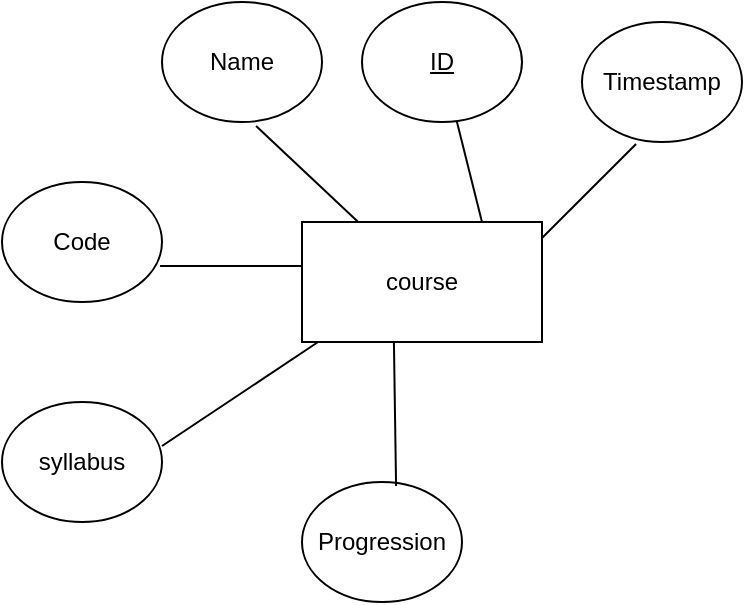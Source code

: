<mxfile>
    <diagram id="NvZUrFQywpLuPvIG7Y5I" name="Page-1">
        <mxGraphModel dx="496" dy="583" grid="1" gridSize="10" guides="1" tooltips="1" connect="1" arrows="1" fold="1" page="1" pageScale="1" pageWidth="850" pageHeight="1100" math="0" shadow="0">
            <root>
                <mxCell id="0"/>
                <mxCell id="1" parent="0"/>
                <mxCell id="3" value="course" style="rounded=0;whiteSpace=wrap;html=1;" parent="1" vertex="1">
                    <mxGeometry x="200" y="300" width="120" height="60" as="geometry"/>
                </mxCell>
                <mxCell id="4" value="" style="endArrow=none;html=1;exitX=0.75;exitY=0;exitDx=0;exitDy=0;" parent="1" source="3" target="5" edge="1">
                    <mxGeometry width="50" height="50" relative="1" as="geometry">
                        <mxPoint x="280" y="240" as="sourcePoint"/>
                        <mxPoint x="280" y="300" as="targetPoint"/>
                    </mxGeometry>
                </mxCell>
                <mxCell id="5" value="&lt;u&gt;ID&lt;/u&gt;" style="ellipse;whiteSpace=wrap;html=1;" parent="1" vertex="1">
                    <mxGeometry x="230" y="190" width="80" height="60" as="geometry"/>
                </mxCell>
                <mxCell id="6" value="Name" style="ellipse;whiteSpace=wrap;html=1;" parent="1" vertex="1">
                    <mxGeometry x="130" y="190" width="80" height="60" as="geometry"/>
                </mxCell>
                <mxCell id="7" value="" style="endArrow=none;html=1;entryX=0.588;entryY=1.033;entryDx=0;entryDy=0;entryPerimeter=0;" parent="1" source="3" target="6" edge="1">
                    <mxGeometry width="50" height="50" relative="1" as="geometry">
                        <mxPoint x="300" y="310" as="sourcePoint"/>
                        <mxPoint x="287.372" y="259.486" as="targetPoint"/>
                    </mxGeometry>
                </mxCell>
                <mxCell id="8" value="" style="endArrow=none;html=1;entryX=0.988;entryY=0.7;entryDx=0;entryDy=0;entryPerimeter=0;exitX=0;exitY=0.367;exitDx=0;exitDy=0;exitPerimeter=0;" parent="1" source="3" target="9" edge="1">
                    <mxGeometry width="50" height="50" relative="1" as="geometry">
                        <mxPoint x="238.1" y="310" as="sourcePoint"/>
                        <mxPoint x="187.04" y="261.98" as="targetPoint"/>
                    </mxGeometry>
                </mxCell>
                <mxCell id="9" value="Code" style="ellipse;whiteSpace=wrap;html=1;" parent="1" vertex="1">
                    <mxGeometry x="50" y="280" width="80" height="60" as="geometry"/>
                </mxCell>
                <mxCell id="10" value="syllabus" style="ellipse;whiteSpace=wrap;html=1;" parent="1" vertex="1">
                    <mxGeometry x="50" y="390" width="80" height="60" as="geometry"/>
                </mxCell>
                <mxCell id="11" value="" style="endArrow=none;html=1;entryX=1;entryY=0.367;entryDx=0;entryDy=0;entryPerimeter=0;exitX=0.067;exitY=1;exitDx=0;exitDy=0;exitPerimeter=0;" parent="1" source="3" target="10" edge="1">
                    <mxGeometry width="50" height="50" relative="1" as="geometry">
                        <mxPoint x="210" y="332.02" as="sourcePoint"/>
                        <mxPoint x="139.04" y="332" as="targetPoint"/>
                    </mxGeometry>
                </mxCell>
                <mxCell id="12" value="Progression" style="ellipse;whiteSpace=wrap;html=1;" parent="1" vertex="1">
                    <mxGeometry x="200" y="430" width="80" height="60" as="geometry"/>
                </mxCell>
                <mxCell id="14" value="" style="endArrow=none;html=1;entryX=0.588;entryY=0.033;entryDx=0;entryDy=0;entryPerimeter=0;exitX=0.383;exitY=1;exitDx=0;exitDy=0;exitPerimeter=0;" parent="1" source="3" target="12" edge="1">
                    <mxGeometry width="50" height="50" relative="1" as="geometry">
                        <mxPoint x="218.04" y="370" as="sourcePoint"/>
                        <mxPoint x="140" y="422.02" as="targetPoint"/>
                    </mxGeometry>
                </mxCell>
                <mxCell id="16" value="Timestamp" style="ellipse;whiteSpace=wrap;html=1;" parent="1" vertex="1">
                    <mxGeometry x="340" y="200" width="80" height="60" as="geometry"/>
                </mxCell>
                <mxCell id="17" value="" style="endArrow=none;html=1;exitX=1;exitY=0.133;exitDx=0;exitDy=0;entryX=0.338;entryY=1.017;entryDx=0;entryDy=0;entryPerimeter=0;exitPerimeter=0;" parent="1" source="3" target="16" edge="1">
                    <mxGeometry width="50" height="50" relative="1" as="geometry">
                        <mxPoint x="300" y="310" as="sourcePoint"/>
                        <mxPoint x="287.372" y="259.486" as="targetPoint"/>
                    </mxGeometry>
                </mxCell>
            </root>
        </mxGraphModel>
    </diagram>
</mxfile>